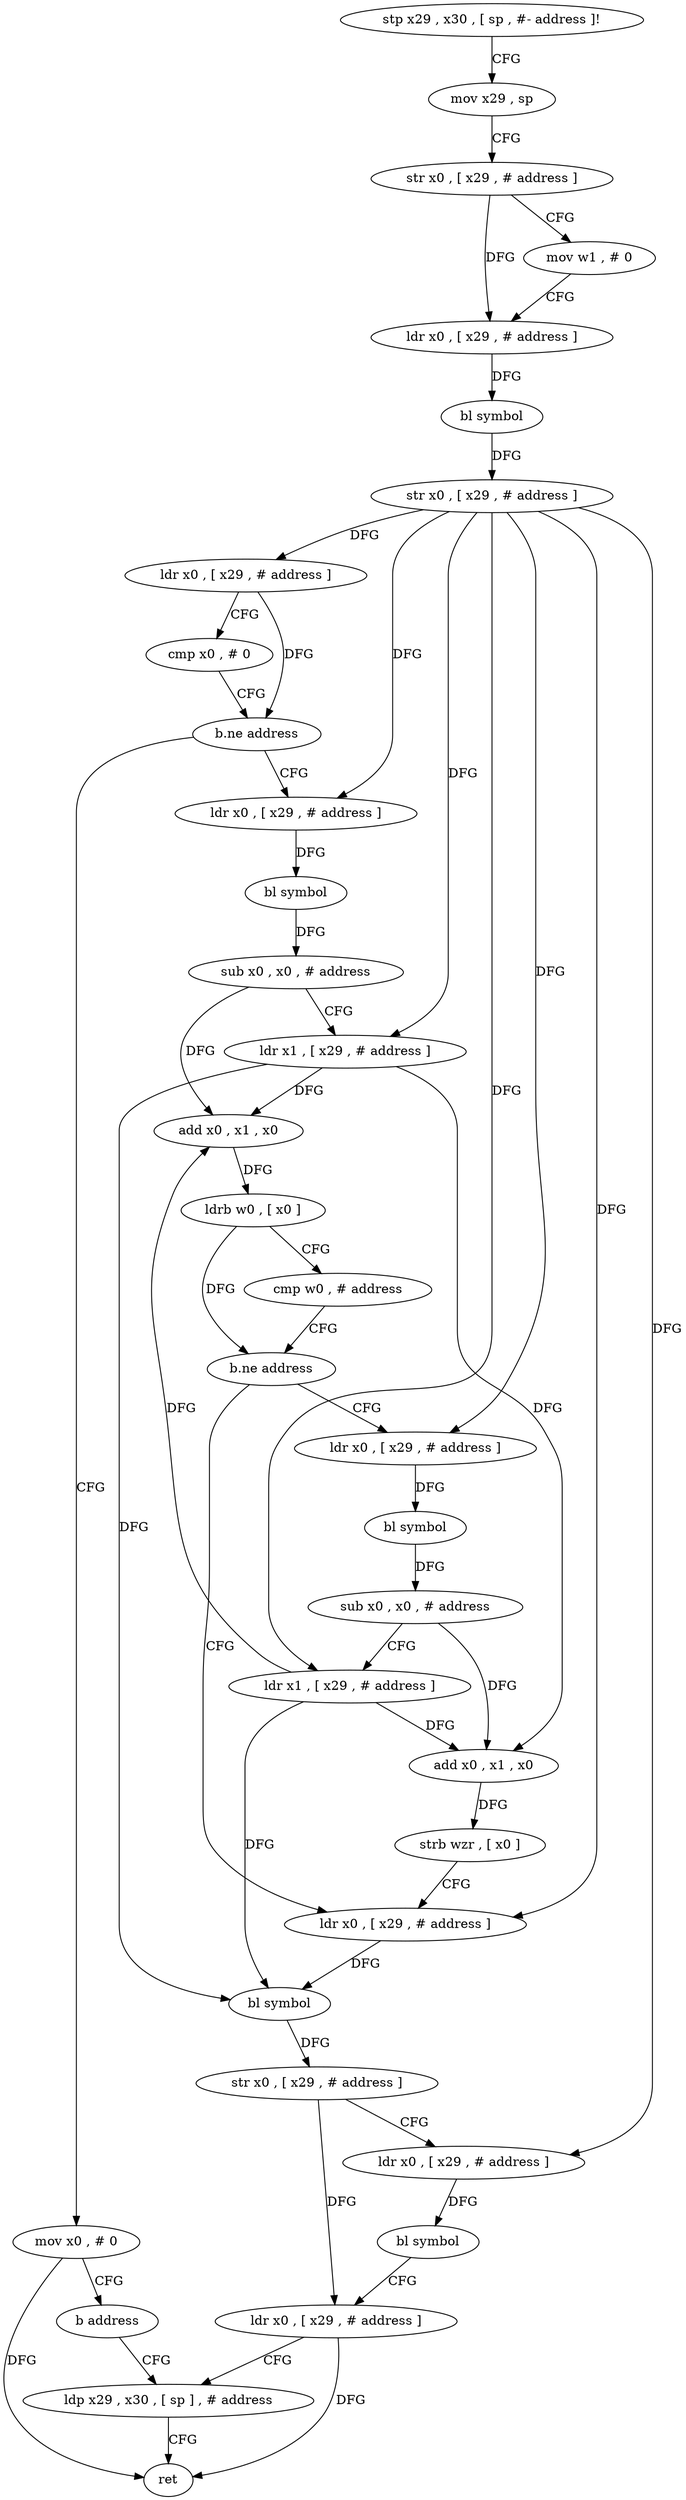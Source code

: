 digraph "func" {
"89732" [label = "stp x29 , x30 , [ sp , #- address ]!" ]
"89736" [label = "mov x29 , sp" ]
"89740" [label = "str x0 , [ x29 , # address ]" ]
"89744" [label = "mov w1 , # 0" ]
"89748" [label = "ldr x0 , [ x29 , # address ]" ]
"89752" [label = "bl symbol" ]
"89756" [label = "str x0 , [ x29 , # address ]" ]
"89760" [label = "ldr x0 , [ x29 , # address ]" ]
"89764" [label = "cmp x0 , # 0" ]
"89768" [label = "b.ne address" ]
"89780" [label = "ldr x0 , [ x29 , # address ]" ]
"89772" [label = "mov x0 , # 0" ]
"89784" [label = "bl symbol" ]
"89788" [label = "sub x0 , x0 , # address" ]
"89792" [label = "ldr x1 , [ x29 , # address ]" ]
"89796" [label = "add x0 , x1 , x0" ]
"89800" [label = "ldrb w0 , [ x0 ]" ]
"89804" [label = "cmp w0 , # address" ]
"89808" [label = "b.ne address" ]
"89836" [label = "ldr x0 , [ x29 , # address ]" ]
"89812" [label = "ldr x0 , [ x29 , # address ]" ]
"89776" [label = "b address" ]
"89860" [label = "ldp x29 , x30 , [ sp ] , # address" ]
"89840" [label = "bl symbol" ]
"89844" [label = "str x0 , [ x29 , # address ]" ]
"89848" [label = "ldr x0 , [ x29 , # address ]" ]
"89852" [label = "bl symbol" ]
"89856" [label = "ldr x0 , [ x29 , # address ]" ]
"89816" [label = "bl symbol" ]
"89820" [label = "sub x0 , x0 , # address" ]
"89824" [label = "ldr x1 , [ x29 , # address ]" ]
"89828" [label = "add x0 , x1 , x0" ]
"89832" [label = "strb wzr , [ x0 ]" ]
"89864" [label = "ret" ]
"89732" -> "89736" [ label = "CFG" ]
"89736" -> "89740" [ label = "CFG" ]
"89740" -> "89744" [ label = "CFG" ]
"89740" -> "89748" [ label = "DFG" ]
"89744" -> "89748" [ label = "CFG" ]
"89748" -> "89752" [ label = "DFG" ]
"89752" -> "89756" [ label = "DFG" ]
"89756" -> "89760" [ label = "DFG" ]
"89756" -> "89780" [ label = "DFG" ]
"89756" -> "89792" [ label = "DFG" ]
"89756" -> "89836" [ label = "DFG" ]
"89756" -> "89848" [ label = "DFG" ]
"89756" -> "89812" [ label = "DFG" ]
"89756" -> "89824" [ label = "DFG" ]
"89760" -> "89764" [ label = "CFG" ]
"89760" -> "89768" [ label = "DFG" ]
"89764" -> "89768" [ label = "CFG" ]
"89768" -> "89780" [ label = "CFG" ]
"89768" -> "89772" [ label = "CFG" ]
"89780" -> "89784" [ label = "DFG" ]
"89772" -> "89776" [ label = "CFG" ]
"89772" -> "89864" [ label = "DFG" ]
"89784" -> "89788" [ label = "DFG" ]
"89788" -> "89792" [ label = "CFG" ]
"89788" -> "89796" [ label = "DFG" ]
"89792" -> "89796" [ label = "DFG" ]
"89792" -> "89840" [ label = "DFG" ]
"89792" -> "89828" [ label = "DFG" ]
"89796" -> "89800" [ label = "DFG" ]
"89800" -> "89804" [ label = "CFG" ]
"89800" -> "89808" [ label = "DFG" ]
"89804" -> "89808" [ label = "CFG" ]
"89808" -> "89836" [ label = "CFG" ]
"89808" -> "89812" [ label = "CFG" ]
"89836" -> "89840" [ label = "DFG" ]
"89812" -> "89816" [ label = "DFG" ]
"89776" -> "89860" [ label = "CFG" ]
"89860" -> "89864" [ label = "CFG" ]
"89840" -> "89844" [ label = "DFG" ]
"89844" -> "89848" [ label = "CFG" ]
"89844" -> "89856" [ label = "DFG" ]
"89848" -> "89852" [ label = "DFG" ]
"89852" -> "89856" [ label = "CFG" ]
"89856" -> "89860" [ label = "CFG" ]
"89856" -> "89864" [ label = "DFG" ]
"89816" -> "89820" [ label = "DFG" ]
"89820" -> "89824" [ label = "CFG" ]
"89820" -> "89828" [ label = "DFG" ]
"89824" -> "89828" [ label = "DFG" ]
"89824" -> "89840" [ label = "DFG" ]
"89824" -> "89796" [ label = "DFG" ]
"89828" -> "89832" [ label = "DFG" ]
"89832" -> "89836" [ label = "CFG" ]
}
